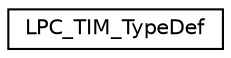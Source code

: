 digraph "Graphical Class Hierarchy"
{
  edge [fontname="Helvetica",fontsize="10",labelfontname="Helvetica",labelfontsize="10"];
  node [fontname="Helvetica",fontsize="10",shape=record];
  rankdir="LR";
  Node1 [label="LPC_TIM_TypeDef",height=0.2,width=0.4,color="black", fillcolor="white", style="filled",URL="$d2/d9b/structLPC__TIM__TypeDef.html"];
}
